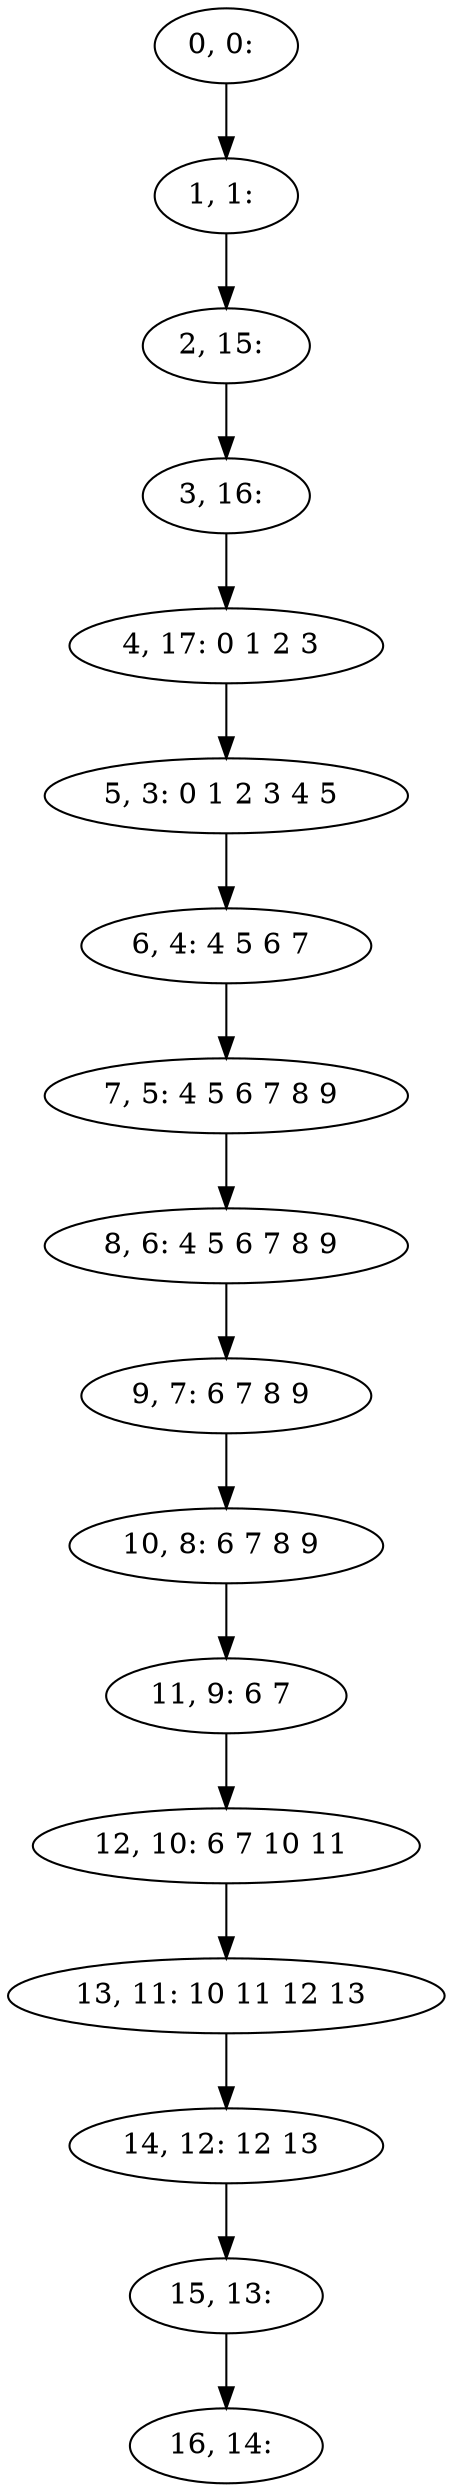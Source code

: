 digraph G {
0[label="0, 0: "];
1[label="1, 1: "];
2[label="2, 15: "];
3[label="3, 16: "];
4[label="4, 17: 0 1 2 3 "];
5[label="5, 3: 0 1 2 3 4 5 "];
6[label="6, 4: 4 5 6 7 "];
7[label="7, 5: 4 5 6 7 8 9 "];
8[label="8, 6: 4 5 6 7 8 9 "];
9[label="9, 7: 6 7 8 9 "];
10[label="10, 8: 6 7 8 9 "];
11[label="11, 9: 6 7 "];
12[label="12, 10: 6 7 10 11 "];
13[label="13, 11: 10 11 12 13 "];
14[label="14, 12: 12 13 "];
15[label="15, 13: "];
16[label="16, 14: "];
0->1 ;
1->2 ;
2->3 ;
3->4 ;
4->5 ;
5->6 ;
6->7 ;
7->8 ;
8->9 ;
9->10 ;
10->11 ;
11->12 ;
12->13 ;
13->14 ;
14->15 ;
15->16 ;
}
